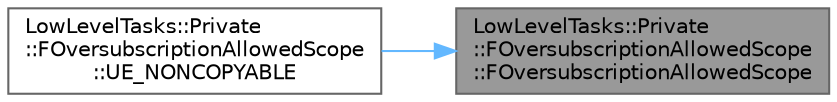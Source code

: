 digraph "LowLevelTasks::Private::FOversubscriptionAllowedScope::FOversubscriptionAllowedScope"
{
 // INTERACTIVE_SVG=YES
 // LATEX_PDF_SIZE
  bgcolor="transparent";
  edge [fontname=Helvetica,fontsize=10,labelfontname=Helvetica,labelfontsize=10];
  node [fontname=Helvetica,fontsize=10,shape=box,height=0.2,width=0.4];
  rankdir="RL";
  Node1 [id="Node000001",label="LowLevelTasks::Private\l::FOversubscriptionAllowedScope\l::FOversubscriptionAllowedScope",height=0.2,width=0.4,color="gray40", fillcolor="grey60", style="filled", fontcolor="black",tooltip=" "];
  Node1 -> Node2 [id="edge1_Node000001_Node000002",dir="back",color="steelblue1",style="solid",tooltip=" "];
  Node2 [id="Node000002",label="LowLevelTasks::Private\l::FOversubscriptionAllowedScope\l::UE_NONCOPYABLE",height=0.2,width=0.4,color="grey40", fillcolor="white", style="filled",URL="$d2/ddc/classLowLevelTasks_1_1Private_1_1FOversubscriptionAllowedScope.html#a11f9ad0673588e94e9af5b878a448c84",tooltip=" "];
}
